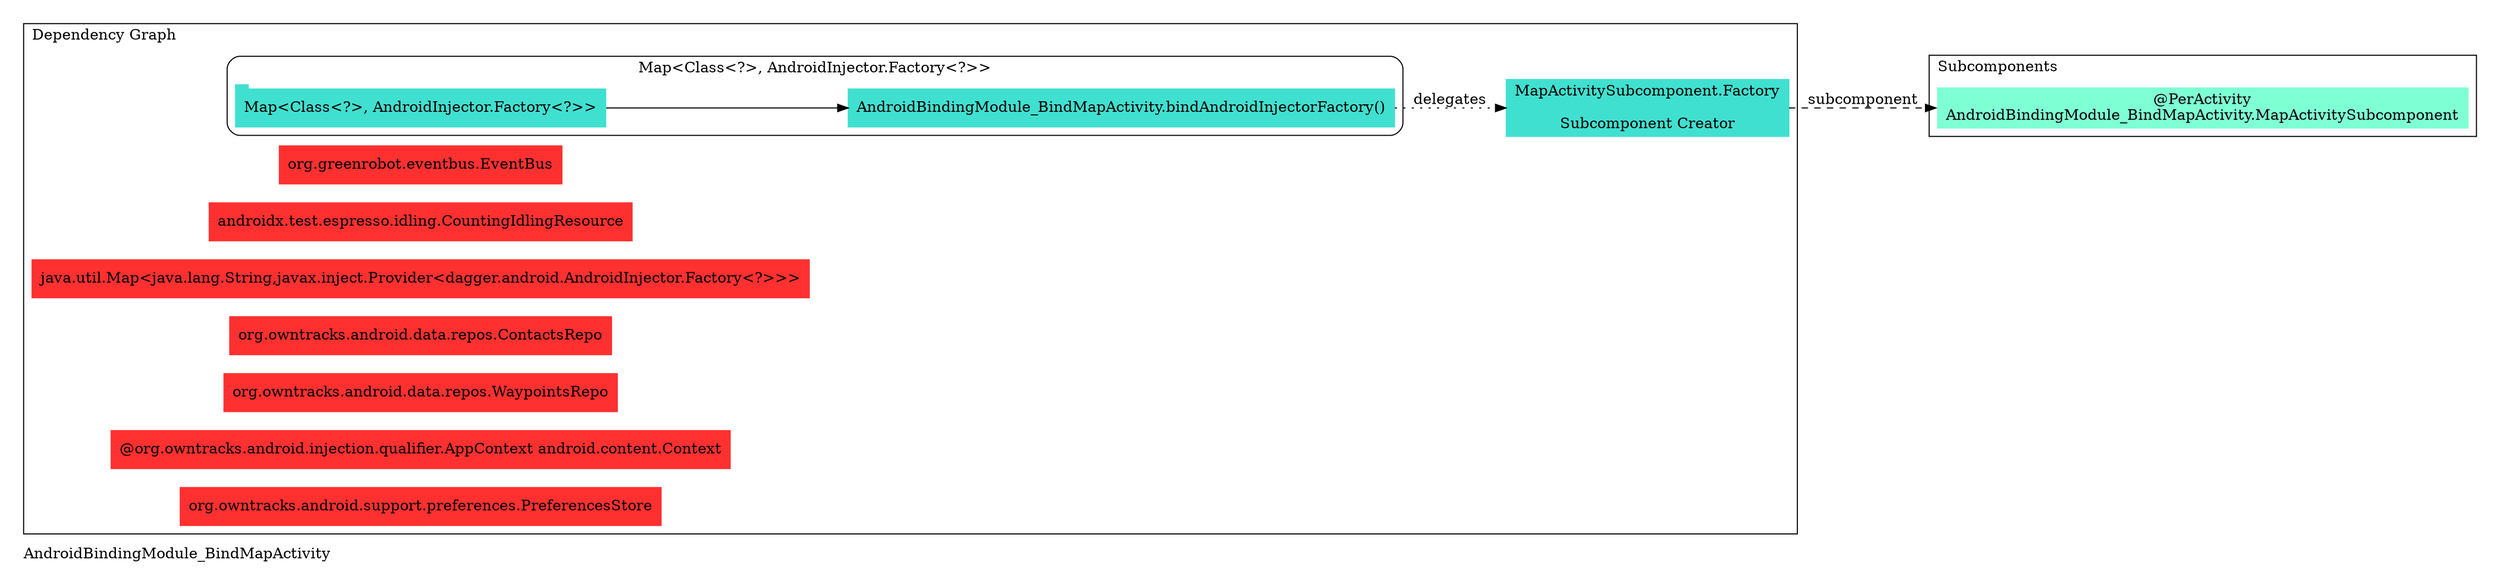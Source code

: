 digraph "org.owntracks.android.injection.modules.AndroidBindingModule_BindMapActivity" {
  graph [rankdir="LR", labeljust="l", label="AndroidBindingModule_BindMapActivity", pad="0.2", compound="true"]
  node [shape="rectangle", style="filled", color="turquoise"]
  subgraph "cluster_Entry Points" {
    graph [labeljust="l", label="Entry Points"]
    node [shape="component", penwidth="2"]
  }
  subgraph "cluster_Dependency Graph" {
    graph [labeljust="l", label="Dependency Graph"]
    "c922e69f-0009-404b-88af-79e8c7ac3173" [label="AndroidBindingModule_BindMapActivity.bindAndroidInjectorFactory()", color="turquoise"]
    "a940b318-fdd8-436a-81ac-735c88518063" [label="MapActivitySubcomponent.Factory\n\nSubcomponent Creator", color="turquoise"]
    "5b00095d-b27d-4919-b31e-74d5b8ccfb5d" [label="org.greenrobot.eventbus.EventBus", color="firebrick1"]
    "2b7628ae-7fe4-4e91-bf37-4b22c22cd64f" [label="androidx.test.espresso.idling.CountingIdlingResource", color="firebrick1"]
    "246395ad-f67a-44fa-826a-e111d5f3b65a" [label="java.util.Map<java.lang.String,javax.inject.Provider<dagger.android.AndroidInjector.Factory<?>>>", color="firebrick1"]
    "307777b8-c688-4378-83cc-14ebe4724e74" [label="org.owntracks.android.data.repos.ContactsRepo", color="firebrick1"]
    "e47417f5-b679-4ad3-800f-95bc54e58f92" [label="org.owntracks.android.data.repos.WaypointsRepo", color="firebrick1"]
    "6a18c434-935c-4e5b-abf4-2d19fb14320d" [label="@org.owntracks.android.injection.qualifier.AppContext android.content.Context", color="firebrick1"]
    "6a13d737-f6a5-442f-95ca-940522b69f8b" [label="org.owntracks.android.support.preferences.PreferencesStore", color="firebrick1"]
    subgraph "cluster_Map<Class<?>, AndroidInjector.Factory<?>>" {
      graph [label="Map<Class<?>, AndroidInjector.Factory<?>>", labeljust="c", style="rounded", color="black"]
      "e8b87cba-db27-4e20-98d0-55c4b4bf4de3" [label="Map<Class<?>, AndroidInjector.Factory<?>>", color="turquoise", shape="tab"]
      "c922e69f-0009-404b-88af-79e8c7ac3173" [label="AndroidBindingModule_BindMapActivity.bindAndroidInjectorFactory()", color="turquoise"]
    }
  }
  subgraph "cluster_Subcomponents" {
    graph [labeljust="l", shape="folder", label="Subcomponents"]
    "488d505f-47c4-4715-843d-606c3894dbb3" [label="@PerActivity\nAndroidBindingModule_BindMapActivity.MapActivitySubcomponent", href="full_org.owntracks.android.injection.modules.AndroidBindingModule_BindMapActivity.MapActivitySubcomponent.svg", color="aquamarine"]
  }
  "e8b87cba-db27-4e20-98d0-55c4b4bf4de3" -> "c922e69f-0009-404b-88af-79e8c7ac3173"
  "c922e69f-0009-404b-88af-79e8c7ac3173" -> "a940b318-fdd8-436a-81ac-735c88518063" [style="dotted", label="delegates"]
  "a940b318-fdd8-436a-81ac-735c88518063" -> "488d505f-47c4-4715-843d-606c3894dbb3" [style="dashed", label="subcomponent", headport="w"]
}
